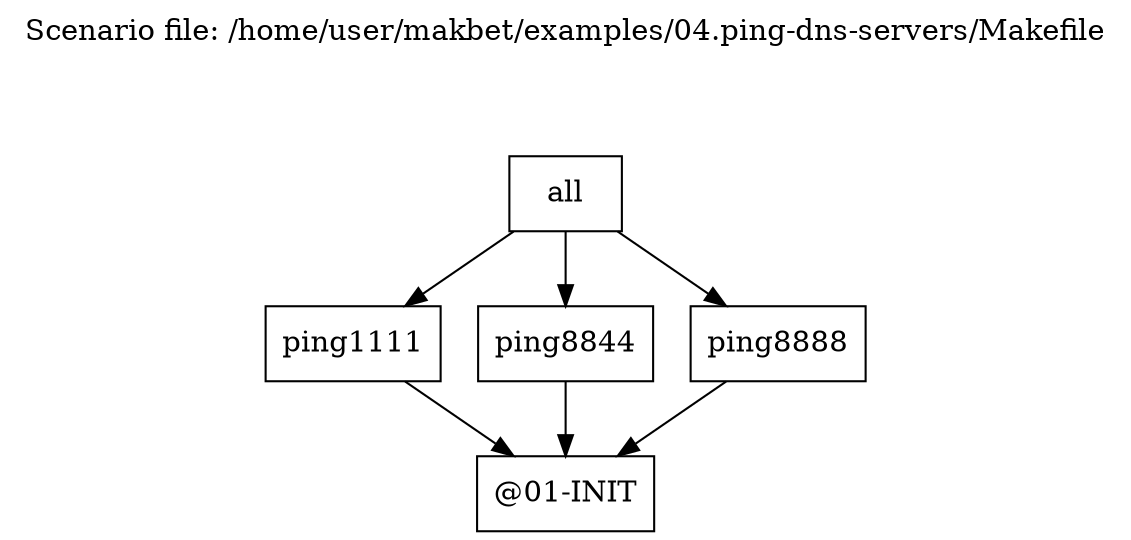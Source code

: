 digraph {

// This file has been generated by makbet heads/master-0-g0eba8f3
// Generation date: Mon Aug 31 12:03:04 AM CEST 2020
// Scenario file: /home/user/makbet/examples/04.ping-dns-servers/Makefile

// Graph title.
labelloc="t";
label="Scenario file: /home/user/makbet/examples/04.ping-dns-servers/Makefile\n\n\n\n"

// Node options.
node [shape=box];


"@01-INIT";

"all" -> "ping1111";
"all" -> "ping8844";
"all" -> "ping8888";

"ping1111" -> "@01-INIT";

"ping8844" -> "@01-INIT";

"ping8888" -> "@01-INIT";

}


// End of file
